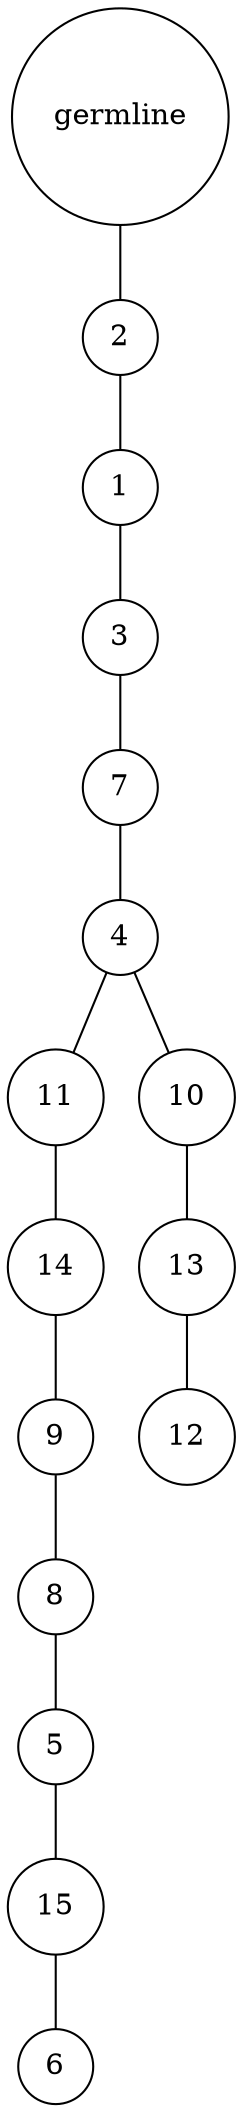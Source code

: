 graph {
	rankdir=UD;
	splines=line;
	node [shape=circle]
	"0x7f5b9e3c7f10" [label="germline"];
	"0x7f5b9e3c7f40" [label="2"];
	"0x7f5b9e3c7f10" -- "0x7f5b9e3c7f40" ;
	"0x7f5b9e3c7f70" [label="1"];
	"0x7f5b9e3c7f40" -- "0x7f5b9e3c7f70" ;
	"0x7f5b9e3c7fa0" [label="3"];
	"0x7f5b9e3c7f70" -- "0x7f5b9e3c7fa0" ;
	"0x7f5b9e3c7fd0" [label="7"];
	"0x7f5b9e3c7fa0" -- "0x7f5b9e3c7fd0" ;
	"0x7f5bc8fdf040" [label="4"];
	"0x7f5b9e3c7fd0" -- "0x7f5bc8fdf040" ;
	"0x7f5bc8fdf070" [label="11"];
	"0x7f5bc8fdf040" -- "0x7f5bc8fdf070" ;
	"0x7f5bc8fdf0a0" [label="14"];
	"0x7f5bc8fdf070" -- "0x7f5bc8fdf0a0" ;
	"0x7f5bc8fdf0d0" [label="9"];
	"0x7f5bc8fdf0a0" -- "0x7f5bc8fdf0d0" ;
	"0x7f5bc8fdf100" [label="8"];
	"0x7f5bc8fdf0d0" -- "0x7f5bc8fdf100" ;
	"0x7f5bc8fdf130" [label="5"];
	"0x7f5bc8fdf100" -- "0x7f5bc8fdf130" ;
	"0x7f5bc8fdf160" [label="15"];
	"0x7f5bc8fdf130" -- "0x7f5bc8fdf160" ;
	"0x7f5bc8fdf190" [label="6"];
	"0x7f5bc8fdf160" -- "0x7f5bc8fdf190" ;
	"0x7f5bc8fdf1c0" [label="10"];
	"0x7f5bc8fdf040" -- "0x7f5bc8fdf1c0" ;
	"0x7f5bc8fdf1f0" [label="13"];
	"0x7f5bc8fdf1c0" -- "0x7f5bc8fdf1f0" ;
	"0x7f5bc8fdf220" [label="12"];
	"0x7f5bc8fdf1f0" -- "0x7f5bc8fdf220" ;
}
